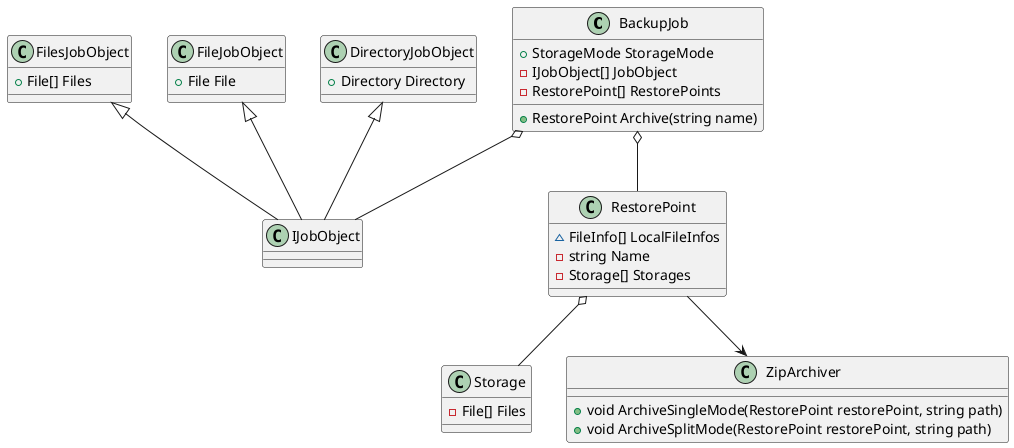 ﻿@startuml

class BackupJob {
    + StorageMode StorageMode
    - IJobObject[] JobObject
    - RestorePoint[] RestorePoints
    
    + RestorePoint Archive(string name)
}

class IJobObject {
}

class FilesJobObject {
    + File[] Files
}

class FileJobObject {
    + File File
}

class DirectoryJobObject {
    + Directory Directory
}

class RestorePoint {
    ~ FileInfo[] LocalFileInfos
    - string Name
    - Storage[] Storages
}

class Storage {
    - File[] Files
}

class ZipArchiver {
    + void ArchiveSingleMode(RestorePoint restorePoint, string path)
    + void ArchiveSplitMode(RestorePoint restorePoint, string path)
}

BackupJob o-- RestorePoint
RestorePoint o-- Storage
BackupJob o-- IJobObject
RestorePoint --> ZipArchiver
FilesJobObject <|-- IJobObject
FileJobObject <|-- IJobObject
DirectoryJobObject <|-- IJobObject

@enduml